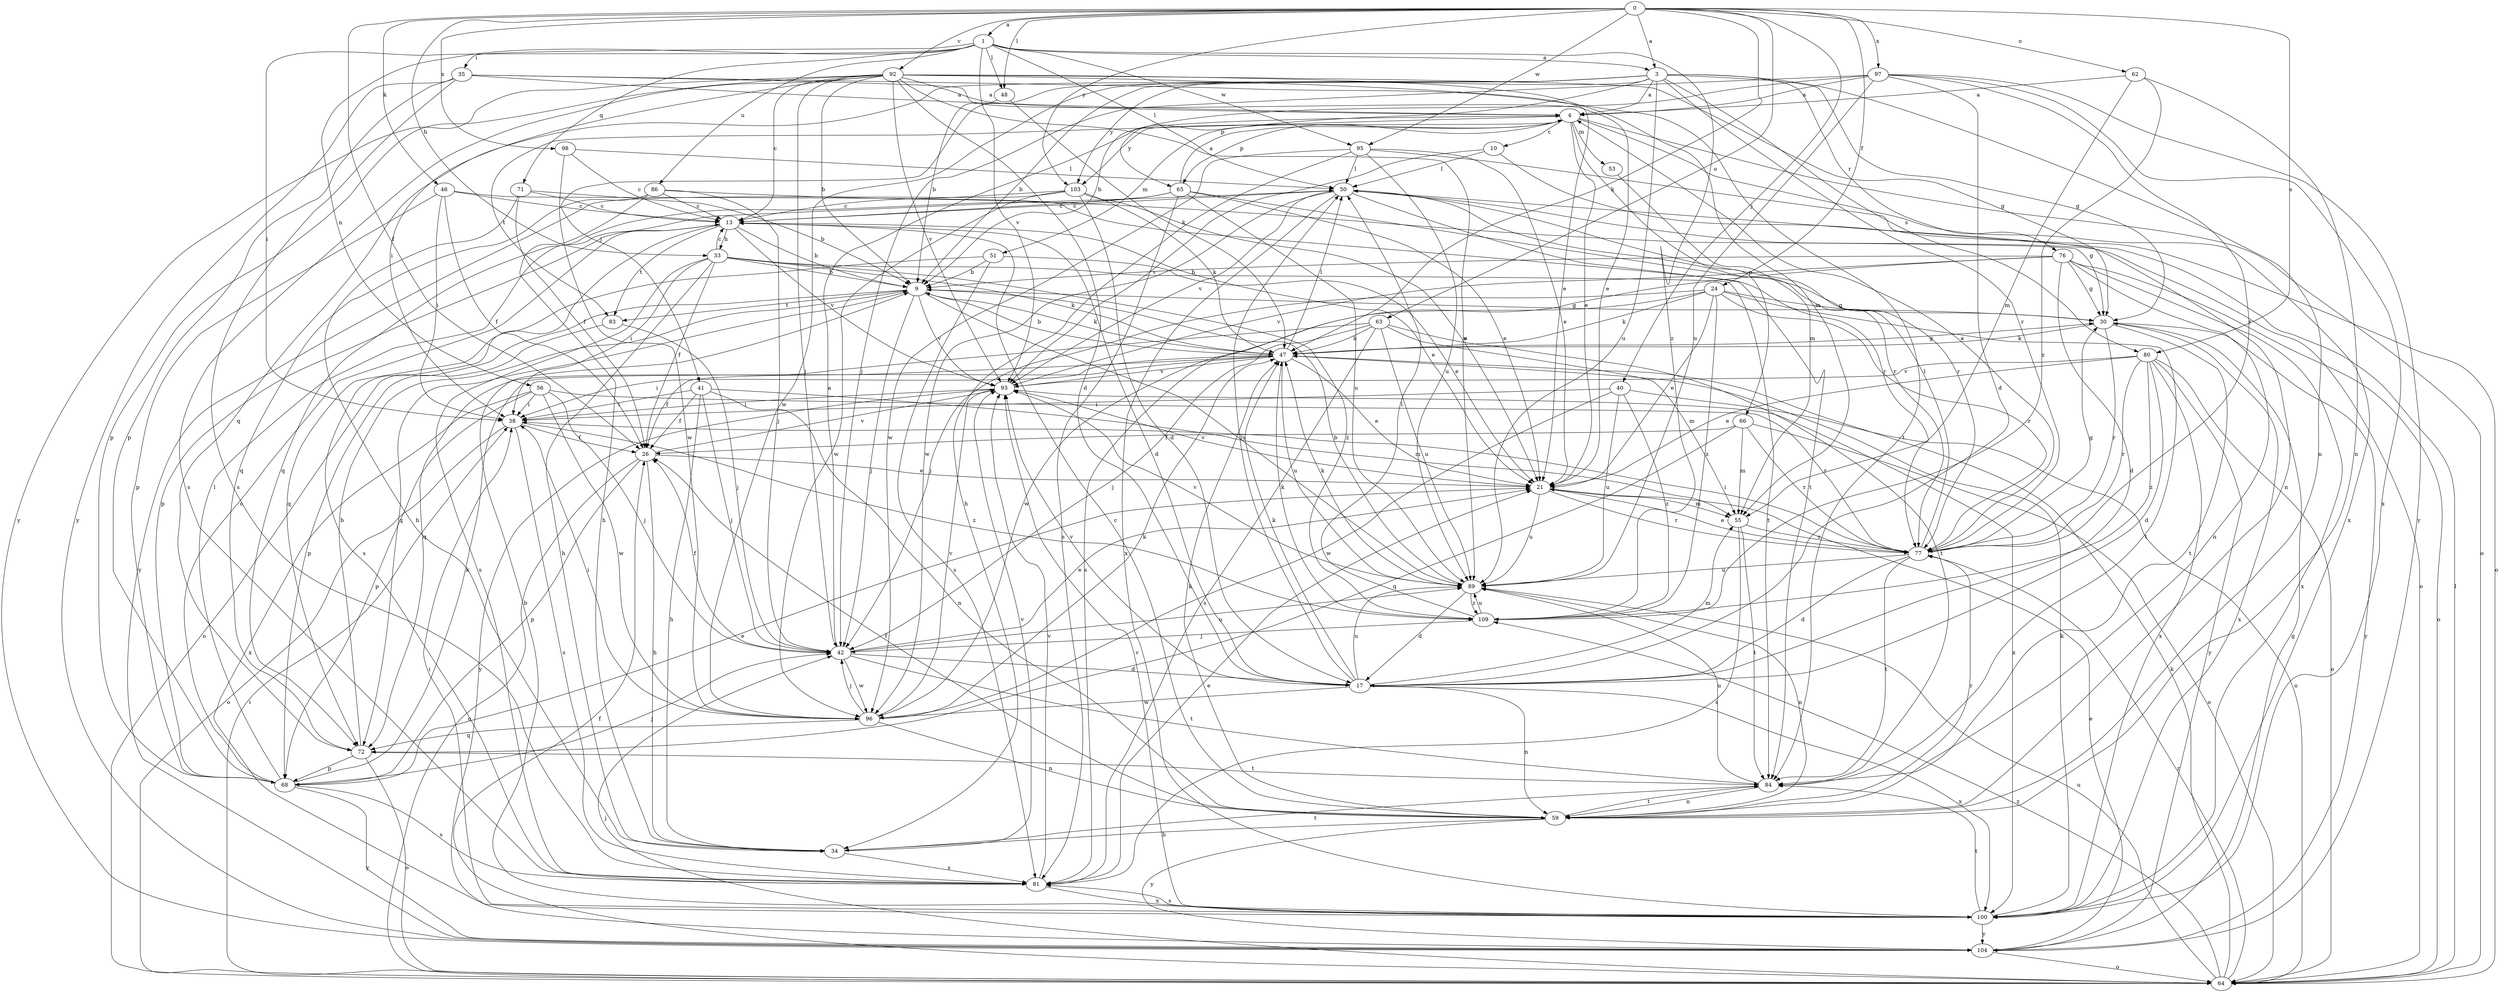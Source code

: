 strict digraph  {
0;
1;
3;
4;
9;
10;
13;
17;
21;
24;
26;
30;
33;
34;
35;
38;
40;
41;
42;
46;
47;
48;
50;
51;
53;
55;
56;
59;
62;
63;
64;
65;
66;
68;
71;
72;
76;
77;
80;
81;
83;
84;
86;
89;
92;
93;
95;
96;
97;
98;
100;
103;
104;
109;
0 -> 1  [label=a];
0 -> 3  [label=a];
0 -> 24  [label=f];
0 -> 26  [label=f];
0 -> 33  [label=h];
0 -> 40  [label=j];
0 -> 46  [label=k];
0 -> 47  [label=k];
0 -> 48  [label=l];
0 -> 62  [label=o];
0 -> 63  [label=o];
0 -> 80  [label=s];
0 -> 92  [label=v];
0 -> 95  [label=w];
0 -> 97  [label=x];
0 -> 98  [label=x];
0 -> 103  [label=y];
1 -> 3  [label=a];
1 -> 35  [label=i];
1 -> 38  [label=i];
1 -> 48  [label=l];
1 -> 50  [label=l];
1 -> 56  [label=n];
1 -> 71  [label=q];
1 -> 86  [label=u];
1 -> 93  [label=v];
1 -> 95  [label=w];
1 -> 109  [label=z];
3 -> 4  [label=a];
3 -> 9  [label=b];
3 -> 30  [label=g];
3 -> 41  [label=j];
3 -> 59  [label=n];
3 -> 65  [label=p];
3 -> 72  [label=q];
3 -> 76  [label=r];
3 -> 77  [label=r];
3 -> 80  [label=s];
3 -> 89  [label=u];
3 -> 96  [label=w];
3 -> 103  [label=y];
4 -> 10  [label=c];
4 -> 21  [label=e];
4 -> 51  [label=m];
4 -> 53  [label=m];
4 -> 64  [label=o];
4 -> 65  [label=p];
4 -> 66  [label=p];
4 -> 83  [label=t];
4 -> 100  [label=x];
4 -> 103  [label=y];
9 -> 30  [label=g];
9 -> 42  [label=j];
9 -> 47  [label=k];
9 -> 64  [label=o];
9 -> 72  [label=q];
9 -> 83  [label=t];
9 -> 89  [label=u];
9 -> 93  [label=v];
10 -> 50  [label=l];
10 -> 59  [label=n];
10 -> 93  [label=v];
13 -> 9  [label=b];
13 -> 17  [label=d];
13 -> 21  [label=e];
13 -> 33  [label=h];
13 -> 68  [label=p];
13 -> 81  [label=s];
13 -> 83  [label=t];
13 -> 93  [label=v];
17 -> 47  [label=k];
17 -> 50  [label=l];
17 -> 55  [label=m];
17 -> 59  [label=n];
17 -> 89  [label=u];
17 -> 93  [label=v];
17 -> 96  [label=w];
17 -> 100  [label=x];
21 -> 55  [label=m];
21 -> 77  [label=r];
21 -> 89  [label=u];
21 -> 93  [label=v];
24 -> 21  [label=e];
24 -> 30  [label=g];
24 -> 42  [label=j];
24 -> 47  [label=k];
24 -> 77  [label=r];
24 -> 84  [label=t];
24 -> 96  [label=w];
24 -> 109  [label=z];
26 -> 21  [label=e];
26 -> 34  [label=h];
26 -> 64  [label=o];
26 -> 68  [label=p];
26 -> 93  [label=v];
30 -> 47  [label=k];
30 -> 77  [label=r];
30 -> 84  [label=t];
30 -> 100  [label=x];
30 -> 104  [label=y];
33 -> 9  [label=b];
33 -> 13  [label=c];
33 -> 26  [label=f];
33 -> 34  [label=h];
33 -> 38  [label=i];
33 -> 47  [label=k];
33 -> 81  [label=s];
33 -> 84  [label=t];
33 -> 109  [label=z];
34 -> 81  [label=s];
34 -> 84  [label=t];
34 -> 93  [label=v];
35 -> 4  [label=a];
35 -> 21  [label=e];
35 -> 68  [label=p];
35 -> 81  [label=s];
35 -> 84  [label=t];
35 -> 104  [label=y];
38 -> 26  [label=f];
38 -> 64  [label=o];
38 -> 81  [label=s];
38 -> 109  [label=z];
40 -> 38  [label=i];
40 -> 64  [label=o];
40 -> 89  [label=u];
40 -> 96  [label=w];
40 -> 109  [label=z];
41 -> 26  [label=f];
41 -> 34  [label=h];
41 -> 38  [label=i];
41 -> 42  [label=j];
41 -> 55  [label=m];
41 -> 59  [label=n];
42 -> 4  [label=a];
42 -> 17  [label=d];
42 -> 21  [label=e];
42 -> 26  [label=f];
42 -> 84  [label=t];
42 -> 89  [label=u];
42 -> 96  [label=w];
46 -> 13  [label=c];
46 -> 26  [label=f];
46 -> 38  [label=i];
46 -> 68  [label=p];
46 -> 77  [label=r];
47 -> 9  [label=b];
47 -> 21  [label=e];
47 -> 26  [label=f];
47 -> 30  [label=g];
47 -> 38  [label=i];
47 -> 50  [label=l];
47 -> 89  [label=u];
47 -> 93  [label=v];
48 -> 9  [label=b];
48 -> 47  [label=k];
50 -> 13  [label=c];
50 -> 64  [label=o];
50 -> 77  [label=r];
50 -> 84  [label=t];
50 -> 93  [label=v];
50 -> 96  [label=w];
50 -> 100  [label=x];
51 -> 9  [label=b];
51 -> 21  [label=e];
51 -> 72  [label=q];
51 -> 81  [label=s];
53 -> 55  [label=m];
55 -> 77  [label=r];
55 -> 81  [label=s];
55 -> 84  [label=t];
56 -> 38  [label=i];
56 -> 42  [label=j];
56 -> 68  [label=p];
56 -> 77  [label=r];
56 -> 96  [label=w];
56 -> 100  [label=x];
59 -> 13  [label=c];
59 -> 26  [label=f];
59 -> 34  [label=h];
59 -> 47  [label=k];
59 -> 77  [label=r];
59 -> 84  [label=t];
59 -> 104  [label=y];
62 -> 4  [label=a];
62 -> 55  [label=m];
62 -> 59  [label=n];
62 -> 109  [label=z];
63 -> 42  [label=j];
63 -> 47  [label=k];
63 -> 55  [label=m];
63 -> 72  [label=q];
63 -> 81  [label=s];
63 -> 84  [label=t];
63 -> 89  [label=u];
64 -> 26  [label=f];
64 -> 38  [label=i];
64 -> 42  [label=j];
64 -> 47  [label=k];
64 -> 50  [label=l];
64 -> 77  [label=r];
64 -> 89  [label=u];
64 -> 109  [label=z];
65 -> 4  [label=a];
65 -> 13  [label=c];
65 -> 21  [label=e];
65 -> 72  [label=q];
65 -> 77  [label=r];
65 -> 81  [label=s];
65 -> 89  [label=u];
66 -> 26  [label=f];
66 -> 55  [label=m];
66 -> 64  [label=o];
66 -> 72  [label=q];
66 -> 77  [label=r];
68 -> 13  [label=c];
68 -> 21  [label=e];
68 -> 42  [label=j];
68 -> 47  [label=k];
68 -> 50  [label=l];
68 -> 81  [label=s];
68 -> 104  [label=y];
71 -> 9  [label=b];
71 -> 13  [label=c];
71 -> 26  [label=f];
71 -> 34  [label=h];
72 -> 9  [label=b];
72 -> 64  [label=o];
72 -> 68  [label=p];
72 -> 84  [label=t];
76 -> 9  [label=b];
76 -> 17  [label=d];
76 -> 30  [label=g];
76 -> 59  [label=n];
76 -> 64  [label=o];
76 -> 81  [label=s];
76 -> 93  [label=v];
76 -> 100  [label=x];
77 -> 4  [label=a];
77 -> 17  [label=d];
77 -> 21  [label=e];
77 -> 30  [label=g];
77 -> 38  [label=i];
77 -> 50  [label=l];
77 -> 84  [label=t];
77 -> 89  [label=u];
80 -> 17  [label=d];
80 -> 21  [label=e];
80 -> 64  [label=o];
80 -> 77  [label=r];
80 -> 93  [label=v];
80 -> 100  [label=x];
80 -> 104  [label=y];
80 -> 109  [label=z];
81 -> 21  [label=e];
81 -> 93  [label=v];
81 -> 100  [label=x];
83 -> 42  [label=j];
83 -> 68  [label=p];
84 -> 59  [label=n];
84 -> 89  [label=u];
86 -> 13  [label=c];
86 -> 30  [label=g];
86 -> 34  [label=h];
86 -> 42  [label=j];
86 -> 72  [label=q];
89 -> 9  [label=b];
89 -> 17  [label=d];
89 -> 47  [label=k];
89 -> 59  [label=n];
89 -> 93  [label=v];
89 -> 109  [label=z];
92 -> 4  [label=a];
92 -> 9  [label=b];
92 -> 13  [label=c];
92 -> 17  [label=d];
92 -> 21  [label=e];
92 -> 30  [label=g];
92 -> 38  [label=i];
92 -> 42  [label=j];
92 -> 55  [label=m];
92 -> 68  [label=p];
92 -> 81  [label=s];
92 -> 89  [label=u];
92 -> 93  [label=v];
92 -> 104  [label=y];
93 -> 38  [label=i];
93 -> 100  [label=x];
93 -> 104  [label=y];
95 -> 21  [label=e];
95 -> 34  [label=h];
95 -> 50  [label=l];
95 -> 64  [label=o];
95 -> 89  [label=u];
95 -> 96  [label=w];
96 -> 38  [label=i];
96 -> 42  [label=j];
96 -> 47  [label=k];
96 -> 59  [label=n];
96 -> 72  [label=q];
96 -> 93  [label=v];
97 -> 4  [label=a];
97 -> 9  [label=b];
97 -> 17  [label=d];
97 -> 42  [label=j];
97 -> 77  [label=r];
97 -> 89  [label=u];
97 -> 100  [label=x];
97 -> 104  [label=y];
98 -> 13  [label=c];
98 -> 50  [label=l];
98 -> 96  [label=w];
100 -> 9  [label=b];
100 -> 38  [label=i];
100 -> 47  [label=k];
100 -> 81  [label=s];
100 -> 84  [label=t];
100 -> 93  [label=v];
100 -> 104  [label=y];
103 -> 13  [label=c];
103 -> 17  [label=d];
103 -> 21  [label=e];
103 -> 47  [label=k];
103 -> 96  [label=w];
103 -> 104  [label=y];
104 -> 21  [label=e];
104 -> 30  [label=g];
104 -> 64  [label=o];
109 -> 42  [label=j];
109 -> 47  [label=k];
109 -> 50  [label=l];
109 -> 89  [label=u];
}
